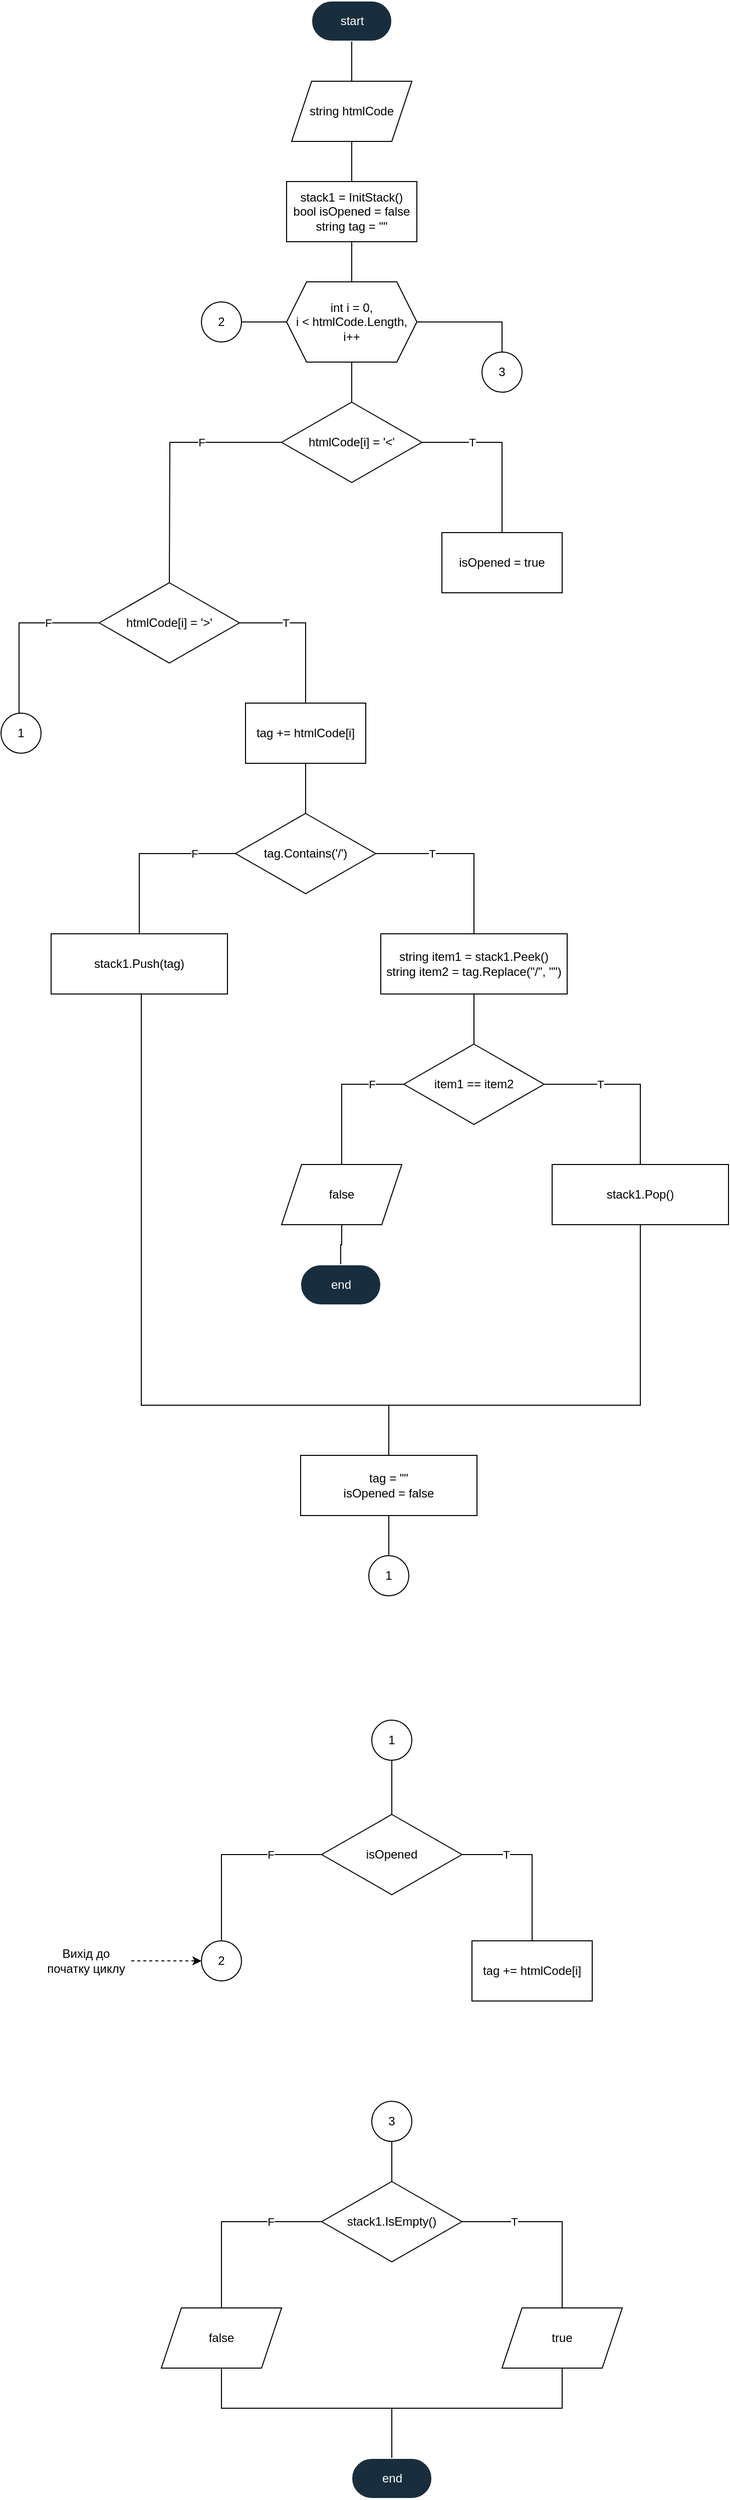 <mxfile version="20.0.3" type="google" pages="3"><diagram id="WmStAW2NXW93feioie9I" name="Основне завдання"><mxGraphModel grid="1" page="1" gridSize="10" guides="1" tooltips="1" connect="1" arrows="1" fold="1" pageScale="1" pageWidth="827" pageHeight="1169" math="0" shadow="0"><root><mxCell id="0"/><mxCell id="1" parent="0"/><mxCell id="f4gGvIyqo_a2WqdO0Ss9-2" style="edgeStyle=orthogonalEdgeStyle;rounded=0;orthogonalLoop=1;jettySize=auto;html=1;entryX=0.5;entryY=0;entryDx=0;entryDy=0;endArrow=none;endFill=0;" edge="1" parent="1" source="kD-7LVMLJh7Trm0NZcET-1" target="f4gGvIyqo_a2WqdO0Ss9-1"><mxGeometry relative="1" as="geometry"/></mxCell><mxCell id="kD-7LVMLJh7Trm0NZcET-1" value="start" style="html=1;dashed=0;whitespace=wrap;shape=mxgraph.dfd.start;rounded=0;sketch=0;fontColor=#FFFFFF;strokeColor=#FFFFFF;fillColor=#182E3E;" vertex="1" parent="1"><mxGeometry x="360" y="40" width="80" height="40" as="geometry"/></mxCell><mxCell id="f4gGvIyqo_a2WqdO0Ss9-4" style="edgeStyle=orthogonalEdgeStyle;rounded=0;orthogonalLoop=1;jettySize=auto;html=1;entryX=0.5;entryY=0;entryDx=0;entryDy=0;endArrow=none;endFill=0;" edge="1" parent="1" source="f4gGvIyqo_a2WqdO0Ss9-1" target="f4gGvIyqo_a2WqdO0Ss9-3"><mxGeometry relative="1" as="geometry"/></mxCell><mxCell id="f4gGvIyqo_a2WqdO0Ss9-1" value="string htmlCode" style="shape=parallelogram;perimeter=parallelogramPerimeter;whiteSpace=wrap;html=1;fixedSize=1;" vertex="1" parent="1"><mxGeometry x="340" y="120" width="120" height="60" as="geometry"/></mxCell><mxCell id="f4gGvIyqo_a2WqdO0Ss9-10" style="edgeStyle=orthogonalEdgeStyle;rounded=0;orthogonalLoop=1;jettySize=auto;html=1;entryX=0.5;entryY=0;entryDx=0;entryDy=0;endArrow=none;endFill=0;" edge="1" parent="1" source="f4gGvIyqo_a2WqdO0Ss9-3" target="f4gGvIyqo_a2WqdO0Ss9-9"><mxGeometry relative="1" as="geometry"/></mxCell><mxCell id="f4gGvIyqo_a2WqdO0Ss9-3" value="stack1 = InitStack()&lt;br&gt;bool isOpened = false&lt;br&gt;string tag = &quot;&quot;" style="rounded=0;whiteSpace=wrap;html=1;" vertex="1" parent="1"><mxGeometry x="335" y="220" width="130" height="60" as="geometry"/></mxCell><mxCell id="f4gGvIyqo_a2WqdO0Ss9-13" style="edgeStyle=orthogonalEdgeStyle;rounded=0;orthogonalLoop=1;jettySize=auto;html=1;entryX=0.5;entryY=0;entryDx=0;entryDy=0;endArrow=none;endFill=0;" edge="1" parent="1" source="f4gGvIyqo_a2WqdO0Ss9-9" target="f4gGvIyqo_a2WqdO0Ss9-11"><mxGeometry relative="1" as="geometry"><Array as="points"><mxPoint x="400" y="450"/><mxPoint x="400" y="450"/></Array></mxGeometry></mxCell><mxCell id="f4gGvIyqo_a2WqdO0Ss9-67" style="edgeStyle=orthogonalEdgeStyle;rounded=0;orthogonalLoop=1;jettySize=auto;html=1;entryX=0.5;entryY=0;entryDx=0;entryDy=0;endArrow=none;endFill=0;" edge="1" parent="1" source="f4gGvIyqo_a2WqdO0Ss9-9" target="f4gGvIyqo_a2WqdO0Ss9-66"><mxGeometry relative="1" as="geometry"/></mxCell><mxCell id="f4gGvIyqo_a2WqdO0Ss9-9" value="int i = 0,&lt;br&gt;i &amp;lt; htmlCode.Length, i++" style="shape=hexagon;perimeter=hexagonPerimeter2;whiteSpace=wrap;html=1;fixedSize=1;" vertex="1" parent="1"><mxGeometry x="335" y="320" width="130" height="80" as="geometry"/></mxCell><mxCell id="f4gGvIyqo_a2WqdO0Ss9-16" value="T" style="edgeStyle=orthogonalEdgeStyle;rounded=0;orthogonalLoop=1;jettySize=auto;html=1;entryX=0.5;entryY=0;entryDx=0;entryDy=0;endArrow=none;endFill=0;" edge="1" parent="1" source="f4gGvIyqo_a2WqdO0Ss9-11" target="f4gGvIyqo_a2WqdO0Ss9-14"><mxGeometry x="-0.412" relative="1" as="geometry"><mxPoint as="offset"/></mxGeometry></mxCell><mxCell id="f4gGvIyqo_a2WqdO0Ss9-22" value="F" style="edgeStyle=orthogonalEdgeStyle;rounded=0;orthogonalLoop=1;jettySize=auto;html=1;entryX=0.5;entryY=0;entryDx=0;entryDy=0;endArrow=none;endFill=0;" edge="1" parent="1" source="f4gGvIyqo_a2WqdO0Ss9-11"><mxGeometry x="-0.365" relative="1" as="geometry"><mxPoint x="218" y="620.0" as="targetPoint"/><mxPoint as="offset"/></mxGeometry></mxCell><mxCell id="f4gGvIyqo_a2WqdO0Ss9-11" value="htmlCode[i] = '&amp;lt;'" style="rhombus;whiteSpace=wrap;html=1;" vertex="1" parent="1"><mxGeometry x="330" y="440" width="140" height="80" as="geometry"/></mxCell><mxCell id="f4gGvIyqo_a2WqdO0Ss9-14" value="isOpened = true" style="rounded=0;whiteSpace=wrap;html=1;" vertex="1" parent="1"><mxGeometry x="490" y="570" width="120" height="60" as="geometry"/></mxCell><mxCell id="f4gGvIyqo_a2WqdO0Ss9-35" value="T" style="edgeStyle=orthogonalEdgeStyle;rounded=0;orthogonalLoop=1;jettySize=auto;html=1;entryX=0.5;entryY=0;entryDx=0;entryDy=0;endArrow=none;endFill=0;" edge="1" parent="1" source="f4gGvIyqo_a2WqdO0Ss9-37" target="f4gGvIyqo_a2WqdO0Ss9-39"><mxGeometry x="-0.37" relative="1" as="geometry"><mxPoint as="offset"/></mxGeometry></mxCell><mxCell id="f4gGvIyqo_a2WqdO0Ss9-36" value="F" style="edgeStyle=orthogonalEdgeStyle;rounded=0;orthogonalLoop=1;jettySize=auto;html=1;endArrow=none;endFill=0;entryX=0.5;entryY=0;entryDx=0;entryDy=0;" edge="1" parent="1" source="f4gGvIyqo_a2WqdO0Ss9-37" target="f4gGvIyqo_a2WqdO0Ss9-56"><mxGeometry x="-0.467" relative="1" as="geometry"><mxPoint x="68" y="740.0" as="targetPoint"/><Array as="points"><mxPoint x="68" y="660"/><mxPoint x="68" y="760"/></Array><mxPoint as="offset"/></mxGeometry></mxCell><mxCell id="f4gGvIyqo_a2WqdO0Ss9-37" value="htmlCode[i] = '&amp;gt;'" style="rhombus;whiteSpace=wrap;html=1;" vertex="1" parent="1"><mxGeometry x="148" y="620" width="140" height="80" as="geometry"/></mxCell><mxCell id="f4gGvIyqo_a2WqdO0Ss9-38" style="edgeStyle=orthogonalEdgeStyle;rounded=0;orthogonalLoop=1;jettySize=auto;html=1;entryX=0.5;entryY=0;entryDx=0;entryDy=0;endArrow=none;endFill=0;" edge="1" parent="1" source="f4gGvIyqo_a2WqdO0Ss9-39" target="f4gGvIyqo_a2WqdO0Ss9-42"><mxGeometry relative="1" as="geometry"/></mxCell><mxCell id="f4gGvIyqo_a2WqdO0Ss9-39" value="tag += htmlCode[i]" style="rounded=0;whiteSpace=wrap;html=1;" vertex="1" parent="1"><mxGeometry x="294" y="740" width="120" height="60" as="geometry"/></mxCell><mxCell id="f4gGvIyqo_a2WqdO0Ss9-40" value="T" style="edgeStyle=orthogonalEdgeStyle;rounded=0;orthogonalLoop=1;jettySize=auto;html=1;entryX=0.5;entryY=0;entryDx=0;entryDy=0;endArrow=none;endFill=0;" edge="1" parent="1" source="f4gGvIyqo_a2WqdO0Ss9-42" target="f4gGvIyqo_a2WqdO0Ss9-44"><mxGeometry x="-0.37" relative="1" as="geometry"><mxPoint as="offset"/></mxGeometry></mxCell><mxCell id="f4gGvIyqo_a2WqdO0Ss9-41" value="F" style="edgeStyle=orthogonalEdgeStyle;rounded=0;orthogonalLoop=1;jettySize=auto;html=1;entryX=0.5;entryY=0;entryDx=0;entryDy=0;endArrow=none;endFill=0;" edge="1" parent="1" source="f4gGvIyqo_a2WqdO0Ss9-42" target="f4gGvIyqo_a2WqdO0Ss9-48"><mxGeometry x="-0.534" relative="1" as="geometry"><Array as="points"><mxPoint x="188" y="890"/></Array><mxPoint as="offset"/></mxGeometry></mxCell><mxCell id="f4gGvIyqo_a2WqdO0Ss9-42" value="tag.Contains('/')" style="rhombus;whiteSpace=wrap;html=1;" vertex="1" parent="1"><mxGeometry x="284" y="850" width="140" height="80" as="geometry"/></mxCell><mxCell id="f4gGvIyqo_a2WqdO0Ss9-43" style="edgeStyle=orthogonalEdgeStyle;rounded=0;orthogonalLoop=1;jettySize=auto;html=1;entryX=0.5;entryY=0;entryDx=0;entryDy=0;endArrow=none;endFill=0;" edge="1" parent="1" source="f4gGvIyqo_a2WqdO0Ss9-44" target="f4gGvIyqo_a2WqdO0Ss9-46"><mxGeometry relative="1" as="geometry"/></mxCell><mxCell id="f4gGvIyqo_a2WqdO0Ss9-44" value="string item1 = stack1.Peek()&lt;br&gt;string item2 = tag.Replace(&quot;/&quot;, &quot;&quot;)" style="rounded=0;whiteSpace=wrap;html=1;" vertex="1" parent="1"><mxGeometry x="429" y="970" width="186" height="60" as="geometry"/></mxCell><mxCell id="f4gGvIyqo_a2WqdO0Ss9-45" value="T" style="edgeStyle=orthogonalEdgeStyle;rounded=0;orthogonalLoop=1;jettySize=auto;html=1;entryX=0.5;entryY=0;entryDx=0;entryDy=0;endArrow=none;endFill=0;" edge="1" parent="1" source="f4gGvIyqo_a2WqdO0Ss9-46" target="f4gGvIyqo_a2WqdO0Ss9-47"><mxGeometry x="-0.37" relative="1" as="geometry"><mxPoint as="offset"/></mxGeometry></mxCell><mxCell id="f4gGvIyqo_a2WqdO0Ss9-85" value="F" style="edgeStyle=orthogonalEdgeStyle;rounded=0;orthogonalLoop=1;jettySize=auto;html=1;entryX=0.5;entryY=0;entryDx=0;entryDy=0;endArrow=none;endFill=0;" edge="1" parent="1" source="f4gGvIyqo_a2WqdO0Ss9-46" target="f4gGvIyqo_a2WqdO0Ss9-84"><mxGeometry x="-0.549" relative="1" as="geometry"><Array as="points"><mxPoint x="390" y="1120"/></Array><mxPoint as="offset"/></mxGeometry></mxCell><mxCell id="f4gGvIyqo_a2WqdO0Ss9-46" value="item1 == item2" style="rhombus;whiteSpace=wrap;html=1;" vertex="1" parent="1"><mxGeometry x="452" y="1080" width="140" height="80" as="geometry"/></mxCell><mxCell id="f4gGvIyqo_a2WqdO0Ss9-90" style="edgeStyle=orthogonalEdgeStyle;rounded=0;orthogonalLoop=1;jettySize=auto;html=1;entryX=0.5;entryY=0;entryDx=0;entryDy=0;endArrow=none;endFill=0;" edge="1" parent="1" source="f4gGvIyqo_a2WqdO0Ss9-47" target="f4gGvIyqo_a2WqdO0Ss9-51"><mxGeometry relative="1" as="geometry"><Array as="points"><mxPoint x="688" y="1440"/><mxPoint x="437" y="1440"/></Array></mxGeometry></mxCell><mxCell id="f4gGvIyqo_a2WqdO0Ss9-47" value="stack1.Pop()" style="rounded=0;whiteSpace=wrap;html=1;" vertex="1" parent="1"><mxGeometry x="600" y="1200" width="176" height="60" as="geometry"/></mxCell><mxCell id="f4gGvIyqo_a2WqdO0Ss9-86" style="edgeStyle=orthogonalEdgeStyle;rounded=0;orthogonalLoop=1;jettySize=auto;html=1;entryX=0.5;entryY=0;entryDx=0;entryDy=0;endArrow=none;endFill=0;" edge="1" parent="1" source="f4gGvIyqo_a2WqdO0Ss9-48" target="f4gGvIyqo_a2WqdO0Ss9-51"><mxGeometry relative="1" as="geometry"><Array as="points"><mxPoint x="190" y="1440"/><mxPoint x="437" y="1440"/></Array></mxGeometry></mxCell><mxCell id="f4gGvIyqo_a2WqdO0Ss9-48" value="stack1.Push(tag)" style="rounded=0;whiteSpace=wrap;html=1;" vertex="1" parent="1"><mxGeometry x="100" y="970" width="176" height="60" as="geometry"/></mxCell><mxCell id="f4gGvIyqo_a2WqdO0Ss9-87" style="edgeStyle=orthogonalEdgeStyle;rounded=0;orthogonalLoop=1;jettySize=auto;html=1;entryX=0.5;entryY=0;entryDx=0;entryDy=0;endArrow=none;endFill=0;" edge="1" parent="1" source="f4gGvIyqo_a2WqdO0Ss9-51" target="f4gGvIyqo_a2WqdO0Ss9-54"><mxGeometry relative="1" as="geometry"/></mxCell><mxCell id="f4gGvIyqo_a2WqdO0Ss9-51" value="tag = &quot;&quot;&lt;br&gt;isOpened = false" style="rounded=0;whiteSpace=wrap;html=1;" vertex="1" parent="1"><mxGeometry x="349" y="1490" width="176" height="60" as="geometry"/></mxCell><mxCell id="f4gGvIyqo_a2WqdO0Ss9-54" value="1" style="ellipse;whiteSpace=wrap;html=1;aspect=fixed;" vertex="1" parent="1"><mxGeometry x="417" y="1590" width="40" height="40" as="geometry"/></mxCell><mxCell id="f4gGvIyqo_a2WqdO0Ss9-56" value="1" style="ellipse;whiteSpace=wrap;html=1;aspect=fixed;" vertex="1" parent="1"><mxGeometry x="50" y="750" width="40" height="40" as="geometry"/></mxCell><mxCell id="f4gGvIyqo_a2WqdO0Ss9-59" style="edgeStyle=orthogonalEdgeStyle;rounded=0;orthogonalLoop=1;jettySize=auto;html=1;entryX=0.5;entryY=0;entryDx=0;entryDy=0;endArrow=none;endFill=0;" edge="1" parent="1" source="f4gGvIyqo_a2WqdO0Ss9-57" target="f4gGvIyqo_a2WqdO0Ss9-58"><mxGeometry relative="1" as="geometry"/></mxCell><mxCell id="f4gGvIyqo_a2WqdO0Ss9-57" value="1" style="ellipse;whiteSpace=wrap;html=1;aspect=fixed;" vertex="1" parent="1"><mxGeometry x="420" y="1754" width="40" height="40" as="geometry"/></mxCell><mxCell id="f4gGvIyqo_a2WqdO0Ss9-61" value="T" style="edgeStyle=orthogonalEdgeStyle;rounded=0;orthogonalLoop=1;jettySize=auto;html=1;entryX=0.5;entryY=0;entryDx=0;entryDy=0;endArrow=none;endFill=0;" edge="1" parent="1" source="f4gGvIyqo_a2WqdO0Ss9-58" target="f4gGvIyqo_a2WqdO0Ss9-60"><mxGeometry x="-0.432" relative="1" as="geometry"><mxPoint x="-1" as="offset"/></mxGeometry></mxCell><mxCell id="f4gGvIyqo_a2WqdO0Ss9-63" value="F" style="edgeStyle=orthogonalEdgeStyle;rounded=0;orthogonalLoop=1;jettySize=auto;html=1;entryX=0.5;entryY=0;entryDx=0;entryDy=0;endArrow=none;endFill=0;" edge="1" parent="1" source="f4gGvIyqo_a2WqdO0Ss9-58" target="f4gGvIyqo_a2WqdO0Ss9-62"><mxGeometry x="-0.462" relative="1" as="geometry"><mxPoint x="-1" as="offset"/></mxGeometry></mxCell><mxCell id="f4gGvIyqo_a2WqdO0Ss9-58" value="isOpened" style="rhombus;whiteSpace=wrap;html=1;" vertex="1" parent="1"><mxGeometry x="370" y="1848" width="140" height="80" as="geometry"/></mxCell><mxCell id="f4gGvIyqo_a2WqdO0Ss9-60" value="tag += htmlCode[i]" style="rounded=0;whiteSpace=wrap;html=1;" vertex="1" parent="1"><mxGeometry x="520" y="1974" width="120" height="60" as="geometry"/></mxCell><mxCell id="f4gGvIyqo_a2WqdO0Ss9-62" value="2" style="ellipse;whiteSpace=wrap;html=1;aspect=fixed;" vertex="1" parent="1"><mxGeometry x="250" y="1974" width="40" height="40" as="geometry"/></mxCell><mxCell id="f4gGvIyqo_a2WqdO0Ss9-65" style="edgeStyle=orthogonalEdgeStyle;rounded=0;orthogonalLoop=1;jettySize=auto;html=1;entryX=0;entryY=0.5;entryDx=0;entryDy=0;endArrow=none;endFill=0;" edge="1" parent="1" source="f4gGvIyqo_a2WqdO0Ss9-64" target="f4gGvIyqo_a2WqdO0Ss9-9"><mxGeometry relative="1" as="geometry"/></mxCell><mxCell id="f4gGvIyqo_a2WqdO0Ss9-64" value="2" style="ellipse;whiteSpace=wrap;html=1;aspect=fixed;" vertex="1" parent="1"><mxGeometry x="250" y="340" width="40" height="40" as="geometry"/></mxCell><mxCell id="f4gGvIyqo_a2WqdO0Ss9-66" value="3" style="ellipse;whiteSpace=wrap;html=1;aspect=fixed;" vertex="1" parent="1"><mxGeometry x="530" y="390" width="40" height="40" as="geometry"/></mxCell><mxCell id="f4gGvIyqo_a2WqdO0Ss9-69" style="edgeStyle=orthogonalEdgeStyle;rounded=0;orthogonalLoop=1;jettySize=auto;html=1;endArrow=classic;endFill=1;dashed=1;entryX=0;entryY=0.5;entryDx=0;entryDy=0;" edge="1" parent="1" source="f4gGvIyqo_a2WqdO0Ss9-68" target="f4gGvIyqo_a2WqdO0Ss9-62"><mxGeometry relative="1" as="geometry"><mxPoint x="230" y="1994" as="targetPoint"/></mxGeometry></mxCell><mxCell id="f4gGvIyqo_a2WqdO0Ss9-68" value="Вихід до початку циклу" style="text;html=1;strokeColor=none;fillColor=none;align=center;verticalAlign=middle;whiteSpace=wrap;rounded=0;" vertex="1" parent="1"><mxGeometry x="90" y="1974" width="90" height="40" as="geometry"/></mxCell><mxCell id="f4gGvIyqo_a2WqdO0Ss9-81" style="edgeStyle=orthogonalEdgeStyle;rounded=0;orthogonalLoop=1;jettySize=auto;html=1;entryX=0.5;entryY=0;entryDx=0;entryDy=0;endArrow=none;endFill=0;" edge="1" parent="1" source="f4gGvIyqo_a2WqdO0Ss9-74" target="f4gGvIyqo_a2WqdO0Ss9-77"><mxGeometry relative="1" as="geometry"/></mxCell><mxCell id="f4gGvIyqo_a2WqdO0Ss9-74" value="3" style="ellipse;whiteSpace=wrap;html=1;aspect=fixed;" vertex="1" parent="1"><mxGeometry x="420" y="2134" width="40" height="40" as="geometry"/></mxCell><mxCell id="f4gGvIyqo_a2WqdO0Ss9-75" value="T" style="edgeStyle=orthogonalEdgeStyle;rounded=0;orthogonalLoop=1;jettySize=auto;html=1;entryX=0.5;entryY=0;entryDx=0;entryDy=0;endArrow=none;endFill=0;" edge="1" parent="1" source="f4gGvIyqo_a2WqdO0Ss9-77" target="f4gGvIyqo_a2WqdO0Ss9-82"><mxGeometry x="-0.432" relative="1" as="geometry"><mxPoint x="580" y="2340" as="targetPoint"/><mxPoint x="-1" as="offset"/></mxGeometry></mxCell><mxCell id="f4gGvIyqo_a2WqdO0Ss9-76" value="F" style="edgeStyle=orthogonalEdgeStyle;rounded=0;orthogonalLoop=1;jettySize=auto;html=1;entryX=0.5;entryY=0;entryDx=0;entryDy=0;endArrow=none;endFill=0;entryPerimeter=0;" edge="1" parent="1" source="f4gGvIyqo_a2WqdO0Ss9-77" target="f4gGvIyqo_a2WqdO0Ss9-83"><mxGeometry x="-0.462" relative="1" as="geometry"><mxPoint x="270" y="2340" as="targetPoint"/><mxPoint x="-1" as="offset"/></mxGeometry></mxCell><mxCell id="f4gGvIyqo_a2WqdO0Ss9-77" value="stack1.IsEmpty()" style="rhombus;whiteSpace=wrap;html=1;" vertex="1" parent="1"><mxGeometry x="370" y="2214" width="140" height="80" as="geometry"/></mxCell><mxCell id="f4gGvIyqo_a2WqdO0Ss9-93" style="edgeStyle=orthogonalEdgeStyle;rounded=0;orthogonalLoop=1;jettySize=auto;html=1;entryX=0.5;entryY=0.5;entryDx=0;entryDy=-20;entryPerimeter=0;endArrow=none;endFill=0;" edge="1" parent="1" source="f4gGvIyqo_a2WqdO0Ss9-82" target="f4gGvIyqo_a2WqdO0Ss9-91"><mxGeometry relative="1" as="geometry"><Array as="points"><mxPoint x="610" y="2440"/><mxPoint x="440" y="2440"/></Array></mxGeometry></mxCell><mxCell id="f4gGvIyqo_a2WqdO0Ss9-82" value="true" style="shape=parallelogram;perimeter=parallelogramPerimeter;whiteSpace=wrap;html=1;fixedSize=1;strokeColor=default;" vertex="1" parent="1"><mxGeometry x="550" y="2340" width="120" height="60" as="geometry"/></mxCell><mxCell id="f4gGvIyqo_a2WqdO0Ss9-92" style="edgeStyle=orthogonalEdgeStyle;rounded=0;orthogonalLoop=1;jettySize=auto;html=1;entryX=0.5;entryY=0.5;entryDx=0;entryDy=-20;entryPerimeter=0;endArrow=none;endFill=0;" edge="1" parent="1" source="f4gGvIyqo_a2WqdO0Ss9-83" target="f4gGvIyqo_a2WqdO0Ss9-91"><mxGeometry relative="1" as="geometry"><Array as="points"><mxPoint x="270" y="2440"/><mxPoint x="440" y="2440"/></Array></mxGeometry></mxCell><mxCell id="f4gGvIyqo_a2WqdO0Ss9-83" value="false" style="shape=parallelogram;perimeter=parallelogramPerimeter;whiteSpace=wrap;html=1;fixedSize=1;strokeColor=default;" vertex="1" parent="1"><mxGeometry x="210" y="2340" width="120" height="60" as="geometry"/></mxCell><mxCell id="f4gGvIyqo_a2WqdO0Ss9-89" style="edgeStyle=orthogonalEdgeStyle;rounded=0;orthogonalLoop=1;jettySize=auto;html=1;entryX=0.5;entryY=0.5;entryDx=0;entryDy=-20;entryPerimeter=0;endArrow=none;endFill=0;" edge="1" parent="1" source="f4gGvIyqo_a2WqdO0Ss9-84" target="f4gGvIyqo_a2WqdO0Ss9-88"><mxGeometry relative="1" as="geometry"/></mxCell><mxCell id="f4gGvIyqo_a2WqdO0Ss9-84" value="false" style="shape=parallelogram;perimeter=parallelogramPerimeter;whiteSpace=wrap;html=1;fixedSize=1;strokeColor=default;" vertex="1" parent="1"><mxGeometry x="330" y="1200" width="120" height="60" as="geometry"/></mxCell><mxCell id="f4gGvIyqo_a2WqdO0Ss9-88" value="end" style="html=1;dashed=0;whitespace=wrap;shape=mxgraph.dfd.start;rounded=0;sketch=0;fontColor=#FFFFFF;strokeColor=#FFFFFF;fillColor=#182E3E;" vertex="1" parent="1"><mxGeometry x="349" y="1300" width="80" height="40" as="geometry"/></mxCell><mxCell id="f4gGvIyqo_a2WqdO0Ss9-91" value="end" style="html=1;dashed=0;whitespace=wrap;shape=mxgraph.dfd.start;rounded=0;sketch=0;fontColor=#FFFFFF;strokeColor=#FFFFFF;fillColor=#182E3E;" vertex="1" parent="1"><mxGeometry x="400" y="2490" width="80" height="40" as="geometry"/></mxCell></root></mxGraphModel></diagram><diagram id="gWf76GA9u9u6Kv79rgIY" name="Stack.Push"><mxGraphModel grid="1" page="1" gridSize="10" guides="1" tooltips="1" connect="1" arrows="1" fold="1" pageScale="1" pageWidth="827" pageHeight="1169" math="0" shadow="0"><root><mxCell id="yCcYGyc7wUkkf5P2ssVE-0"/><mxCell id="yCcYGyc7wUkkf5P2ssVE-1" parent="yCcYGyc7wUkkf5P2ssVE-0"/><mxCell id="p2t2KZ9ZxUAHwpHu-pZy-2" style="edgeStyle=orthogonalEdgeStyle;rounded=0;orthogonalLoop=1;jettySize=auto;html=1;entryX=0.5;entryY=0;entryDx=0;entryDy=0;endArrow=none;endFill=0;" edge="1" parent="yCcYGyc7wUkkf5P2ssVE-1" source="p2t2KZ9ZxUAHwpHu-pZy-0" target="p2t2KZ9ZxUAHwpHu-pZy-1"><mxGeometry relative="1" as="geometry"/></mxCell><mxCell id="p2t2KZ9ZxUAHwpHu-pZy-0" value="start" style="html=1;dashed=0;whitespace=wrap;shape=mxgraph.dfd.start;rounded=0;sketch=0;fontColor=#FFFFFF;strokeColor=#FFFFFF;fillColor=#182E3E;" vertex="1" parent="yCcYGyc7wUkkf5P2ssVE-1"><mxGeometry x="374" y="40" width="80" height="40" as="geometry"/></mxCell><mxCell id="p2t2KZ9ZxUAHwpHu-pZy-4" style="edgeStyle=orthogonalEdgeStyle;rounded=0;orthogonalLoop=1;jettySize=auto;html=1;entryX=0.5;entryY=0;entryDx=0;entryDy=0;endArrow=none;endFill=0;" edge="1" parent="yCcYGyc7wUkkf5P2ssVE-1" source="p2t2KZ9ZxUAHwpHu-pZy-1" target="p2t2KZ9ZxUAHwpHu-pZy-3"><mxGeometry relative="1" as="geometry"/></mxCell><mxCell id="p2t2KZ9ZxUAHwpHu-pZy-1" value="T elem" style="shape=parallelogram;perimeter=parallelogramPerimeter;whiteSpace=wrap;html=1;fixedSize=1;strokeColor=default;" vertex="1" parent="yCcYGyc7wUkkf5P2ssVE-1"><mxGeometry x="354" y="120" width="120" height="60" as="geometry"/></mxCell><mxCell id="p2t2KZ9ZxUAHwpHu-pZy-11" style="edgeStyle=orthogonalEdgeStyle;rounded=0;orthogonalLoop=1;jettySize=auto;html=1;entryX=0.5;entryY=0;entryDx=0;entryDy=0;endArrow=none;endFill=0;" edge="1" parent="yCcYGyc7wUkkf5P2ssVE-1" source="p2t2KZ9ZxUAHwpHu-pZy-3" target="p2t2KZ9ZxUAHwpHu-pZy-10"><mxGeometry relative="1" as="geometry"/></mxCell><mxCell id="p2t2KZ9ZxUAHwpHu-pZy-3" value="Node&amp;lt;T&amp;gt; newNode = new Node&amp;lt;T&amp;gt;(elem)" style="rounded=0;whiteSpace=wrap;html=1;strokeColor=default;" vertex="1" parent="yCcYGyc7wUkkf5P2ssVE-1"><mxGeometry x="326" y="230" width="176" height="60" as="geometry"/></mxCell><mxCell id="p2t2KZ9ZxUAHwpHu-pZy-15" value="T" style="edgeStyle=orthogonalEdgeStyle;rounded=0;orthogonalLoop=1;jettySize=auto;html=1;entryX=0.5;entryY=0;entryDx=0;entryDy=0;endArrow=none;endFill=0;" edge="1" parent="yCcYGyc7wUkkf5P2ssVE-1" source="p2t2KZ9ZxUAHwpHu-pZy-10" target="p2t2KZ9ZxUAHwpHu-pZy-14"><mxGeometry x="-0.566" relative="1" as="geometry"><mxPoint as="offset"/></mxGeometry></mxCell><mxCell id="p2t2KZ9ZxUAHwpHu-pZy-17" value="F" style="edgeStyle=orthogonalEdgeStyle;rounded=0;orthogonalLoop=1;jettySize=auto;html=1;entryX=0.5;entryY=0;entryDx=0;entryDy=0;endArrow=none;endFill=0;" edge="1" parent="yCcYGyc7wUkkf5P2ssVE-1" source="p2t2KZ9ZxUAHwpHu-pZy-10" target="p2t2KZ9ZxUAHwpHu-pZy-16"><mxGeometry x="-0.585" relative="1" as="geometry"><Array as="points"><mxPoint x="280" y="380"/></Array><mxPoint as="offset"/></mxGeometry></mxCell><mxCell id="p2t2KZ9ZxUAHwpHu-pZy-10" value="Top = null" style="rhombus;whiteSpace=wrap;html=1;strokeColor=default;" vertex="1" parent="yCcYGyc7wUkkf5P2ssVE-1"><mxGeometry x="344" y="340" width="140" height="80" as="geometry"/></mxCell><mxCell id="p2t2KZ9ZxUAHwpHu-pZy-22" style="edgeStyle=orthogonalEdgeStyle;rounded=0;orthogonalLoop=1;jettySize=auto;html=1;entryX=0.5;entryY=0;entryDx=0;entryDy=0;endArrow=none;endFill=0;" edge="1" parent="yCcYGyc7wUkkf5P2ssVE-1" source="p2t2KZ9ZxUAHwpHu-pZy-14" target="p2t2KZ9ZxUAHwpHu-pZy-20"><mxGeometry relative="1" as="geometry"><Array as="points"><mxPoint x="550" y="690"/><mxPoint x="414" y="690"/></Array></mxGeometry></mxCell><mxCell id="p2t2KZ9ZxUAHwpHu-pZy-14" value="Top = newNode&lt;br&gt;Top.NextNode = null" style="rounded=0;whiteSpace=wrap;html=1;strokeColor=default;" vertex="1" parent="yCcYGyc7wUkkf5P2ssVE-1"><mxGeometry x="490" y="480" width="120" height="60" as="geometry"/></mxCell><mxCell id="YyKTFUhxXIccKrG3CHeC-1" style="edgeStyle=orthogonalEdgeStyle;rounded=0;orthogonalLoop=1;jettySize=auto;html=1;entryX=0.5;entryY=0;entryDx=0;entryDy=0;endArrow=none;endFill=0;" edge="1" parent="yCcYGyc7wUkkf5P2ssVE-1" source="p2t2KZ9ZxUAHwpHu-pZy-16" target="YyKTFUhxXIccKrG3CHeC-0"><mxGeometry relative="1" as="geometry"/></mxCell><mxCell id="p2t2KZ9ZxUAHwpHu-pZy-16" value="newNode.NextNode = Top&lt;br&gt;Top = newNode" style="rounded=0;whiteSpace=wrap;html=1;strokeColor=default;" vertex="1" parent="yCcYGyc7wUkkf5P2ssVE-1"><mxGeometry x="200" y="480" width="160" height="60" as="geometry"/></mxCell><mxCell id="p2t2KZ9ZxUAHwpHu-pZy-24" style="edgeStyle=orthogonalEdgeStyle;rounded=0;orthogonalLoop=1;jettySize=auto;html=1;entryX=0.5;entryY=0.5;entryDx=0;entryDy=-20;entryPerimeter=0;endArrow=none;endFill=0;" edge="1" parent="yCcYGyc7wUkkf5P2ssVE-1" source="p2t2KZ9ZxUAHwpHu-pZy-20" target="p2t2KZ9ZxUAHwpHu-pZy-23"><mxGeometry relative="1" as="geometry"/></mxCell><mxCell id="p2t2KZ9ZxUAHwpHu-pZy-20" value="Size++" style="rounded=0;whiteSpace=wrap;html=1;strokeColor=default;" vertex="1" parent="yCcYGyc7wUkkf5P2ssVE-1"><mxGeometry x="334" y="740" width="160" height="60" as="geometry"/></mxCell><mxCell id="p2t2KZ9ZxUAHwpHu-pZy-23" value="end" style="html=1;dashed=0;whitespace=wrap;shape=mxgraph.dfd.start;rounded=0;sketch=0;fontColor=#FFFFFF;strokeColor=#FFFFFF;fillColor=#182E3E;" vertex="1" parent="yCcYGyc7wUkkf5P2ssVE-1"><mxGeometry x="374" y="840" width="80" height="40" as="geometry"/></mxCell><mxCell id="YyKTFUhxXIccKrG3CHeC-2" style="edgeStyle=orthogonalEdgeStyle;rounded=0;orthogonalLoop=1;jettySize=auto;html=1;entryX=0.5;entryY=0;entryDx=0;entryDy=0;endArrow=none;endFill=0;" edge="1" parent="yCcYGyc7wUkkf5P2ssVE-1" source="YyKTFUhxXIccKrG3CHeC-0" target="p2t2KZ9ZxUAHwpHu-pZy-20"><mxGeometry relative="1" as="geometry"><Array as="points"><mxPoint x="280" y="690"/><mxPoint x="414" y="690"/></Array></mxGeometry></mxCell><mxCell id="YyKTFUhxXIccKrG3CHeC-0" value="PrintStackContent()" style="shape=process;whiteSpace=wrap;html=1;backgroundOutline=1;strokeColor=default;" vertex="1" parent="yCcYGyc7wUkkf5P2ssVE-1"><mxGeometry x="202.5" y="580" width="155" height="60" as="geometry"/></mxCell></root></mxGraphModel></diagram><diagram id="2yEhd0J0uXfHHs0jp0Fj" name="Stack.Pop"><mxGraphModel grid="1" page="1" gridSize="10" guides="1" tooltips="1" connect="1" arrows="1" fold="1" pageScale="1" pageWidth="827" pageHeight="1169" math="0" shadow="0"><root><mxCell id="_LmHEDKWDadNyjzmg3N1-0"/><mxCell id="_LmHEDKWDadNyjzmg3N1-1" parent="_LmHEDKWDadNyjzmg3N1-0"/><mxCell id="9lkLVucohAmtKMxpwpdv-1" style="edgeStyle=orthogonalEdgeStyle;rounded=0;orthogonalLoop=1;jettySize=auto;html=1;entryX=0.5;entryY=0;entryDx=0;entryDy=0;endArrow=none;endFill=0;" edge="1" parent="_LmHEDKWDadNyjzmg3N1-1" source="9Whj8_xUPL9GjuipQdKu-0" target="9lkLVucohAmtKMxpwpdv-0"><mxGeometry relative="1" as="geometry"/></mxCell><mxCell id="9Whj8_xUPL9GjuipQdKu-0" value="start" style="html=1;dashed=0;whitespace=wrap;shape=mxgraph.dfd.start;rounded=0;sketch=0;fontColor=#FFFFFF;strokeColor=#FFFFFF;fillColor=#182E3E;" vertex="1" parent="_LmHEDKWDadNyjzmg3N1-1"><mxGeometry x="374" y="40" width="80" height="40" as="geometry"/></mxCell><mxCell id="9lkLVucohAmtKMxpwpdv-3" value="T" style="edgeStyle=orthogonalEdgeStyle;rounded=0;orthogonalLoop=1;jettySize=auto;html=1;entryX=0.5;entryY=0;entryDx=0;entryDy=0;endArrow=none;endFill=0;" edge="1" parent="_LmHEDKWDadNyjzmg3N1-1" source="9lkLVucohAmtKMxpwpdv-0" target="9lkLVucohAmtKMxpwpdv-2"><mxGeometry x="-0.446" relative="1" as="geometry"><mxPoint as="offset"/></mxGeometry></mxCell><mxCell id="9lkLVucohAmtKMxpwpdv-6" value="F" style="edgeStyle=orthogonalEdgeStyle;rounded=0;orthogonalLoop=1;jettySize=auto;html=1;entryX=0.5;entryY=0;entryDx=0;entryDy=0;endArrow=none;endFill=0;" edge="1" parent="_LmHEDKWDadNyjzmg3N1-1" source="9lkLVucohAmtKMxpwpdv-0" target="9lkLVucohAmtKMxpwpdv-5"><mxGeometry x="-0.463" relative="1" as="geometry"><mxPoint as="offset"/></mxGeometry></mxCell><mxCell id="9lkLVucohAmtKMxpwpdv-0" value="IsEmpty()" style="rhombus;whiteSpace=wrap;html=1;strokeColor=default;" vertex="1" parent="_LmHEDKWDadNyjzmg3N1-1"><mxGeometry x="344" y="120" width="140" height="80" as="geometry"/></mxCell><mxCell id="b29mJGxW06PTE66bmXUZ-6" style="edgeStyle=orthogonalEdgeStyle;rounded=0;orthogonalLoop=1;jettySize=auto;html=1;entryX=0.5;entryY=0.5;entryDx=0;entryDy=-20;entryPerimeter=0;endArrow=none;endFill=0;" edge="1" parent="_LmHEDKWDadNyjzmg3N1-1" source="9lkLVucohAmtKMxpwpdv-2" target="b29mJGxW06PTE66bmXUZ-4"><mxGeometry relative="1" as="geometry"><Array as="points"><mxPoint x="560" y="570"/><mxPoint x="414" y="570"/></Array></mxGeometry></mxCell><mxCell id="9lkLVucohAmtKMxpwpdv-2" value="default(T)" style="shape=parallelogram;perimeter=parallelogramPerimeter;whiteSpace=wrap;html=1;fixedSize=1;strokeColor=default;" vertex="1" parent="_LmHEDKWDadNyjzmg3N1-1"><mxGeometry x="500" y="250" width="120" height="60" as="geometry"/></mxCell><mxCell id="9lkLVucohAmtKMxpwpdv-8" style="edgeStyle=orthogonalEdgeStyle;rounded=0;orthogonalLoop=1;jettySize=auto;html=1;entryX=0.5;entryY=0;entryDx=0;entryDy=0;endArrow=none;endFill=0;" edge="1" parent="_LmHEDKWDadNyjzmg3N1-1" source="9lkLVucohAmtKMxpwpdv-5" target="9lkLVucohAmtKMxpwpdv-7"><mxGeometry relative="1" as="geometry"/></mxCell><mxCell id="9lkLVucohAmtKMxpwpdv-5" value="&amp;nbsp;T valueToShow = Top.Value&lt;br&gt;&amp;nbsp;Top = Top.NextNode&lt;br&gt;&amp;nbsp;Size--" style="rounded=0;whiteSpace=wrap;html=1;strokeColor=default;align=left;" vertex="1" parent="_LmHEDKWDadNyjzmg3N1-1"><mxGeometry x="170" y="250" width="170" height="60" as="geometry"/></mxCell><mxCell id="b29mJGxW06PTE66bmXUZ-3" style="edgeStyle=orthogonalEdgeStyle;rounded=0;orthogonalLoop=1;jettySize=auto;html=1;entryX=0.5;entryY=0;entryDx=0;entryDy=0;endArrow=none;endFill=0;" edge="1" parent="_LmHEDKWDadNyjzmg3N1-1" source="9lkLVucohAmtKMxpwpdv-7" target="b29mJGxW06PTE66bmXUZ-0"><mxGeometry relative="1" as="geometry"/></mxCell><mxCell id="9lkLVucohAmtKMxpwpdv-7" value="PrintStackContent()" style="shape=process;whiteSpace=wrap;html=1;backgroundOutline=1;strokeColor=default;" vertex="1" parent="_LmHEDKWDadNyjzmg3N1-1"><mxGeometry x="177.5" y="360" width="155" height="60" as="geometry"/></mxCell><mxCell id="b29mJGxW06PTE66bmXUZ-5" style="edgeStyle=orthogonalEdgeStyle;rounded=0;orthogonalLoop=1;jettySize=auto;html=1;entryX=0.5;entryY=0.5;entryDx=0;entryDy=-20;entryPerimeter=0;endArrow=none;endFill=0;" edge="1" parent="_LmHEDKWDadNyjzmg3N1-1" source="b29mJGxW06PTE66bmXUZ-0" target="b29mJGxW06PTE66bmXUZ-4"><mxGeometry relative="1" as="geometry"><Array as="points"><mxPoint x="255" y="570"/><mxPoint x="414" y="570"/></Array></mxGeometry></mxCell><mxCell id="b29mJGxW06PTE66bmXUZ-0" value="valueToShow" style="shape=parallelogram;perimeter=parallelogramPerimeter;whiteSpace=wrap;html=1;fixedSize=1;strokeColor=default;" vertex="1" parent="_LmHEDKWDadNyjzmg3N1-1"><mxGeometry x="195" y="470" width="120" height="60" as="geometry"/></mxCell><mxCell id="b29mJGxW06PTE66bmXUZ-4" value="end" style="html=1;dashed=0;whitespace=wrap;shape=mxgraph.dfd.start;rounded=0;sketch=0;fontColor=#FFFFFF;strokeColor=#FFFFFF;fillColor=#182E3E;" vertex="1" parent="_LmHEDKWDadNyjzmg3N1-1"><mxGeometry x="374" y="600" width="80" height="40" as="geometry"/></mxCell></root></mxGraphModel></diagram></mxfile>